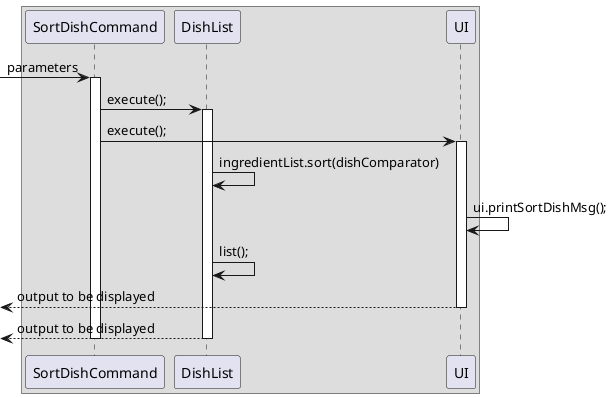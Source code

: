 @startuml
'https://plantuml.com/sequence-diagram

box

-> SortDishCommand: parameters

activate SortDishCommand

SortDishCommand -> DishList: execute();

activate DishList

SortDishCommand -> UI : execute();

activate UI

DishList -> DishList: ingredientList.sort(dishComparator)

UI -> UI: ui.printSortDishMsg();

DishList -> DishList : list();

<-- UI: output to be displayed

 deactivate UI

<-- DishList: output to be displayed

 deactivate DishList

 deactivate SortDishCommand

@enduml